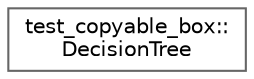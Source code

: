 digraph "类继承关系图"
{
 // LATEX_PDF_SIZE
  bgcolor="transparent";
  edge [fontname=Helvetica,fontsize=10,labelfontname=Helvetica,labelfontsize=10];
  node [fontname=Helvetica,fontsize=10,shape=box,height=0.2,width=0.4];
  rankdir="LR";
  Node0 [id="Node000000",label="test_copyable_box::\lDecisionTree",height=0.2,width=0.4,color="grey40", fillcolor="white", style="filled",URL="$structtest__copyable__box_1_1_decision_tree.html",tooltip=" "];
}
